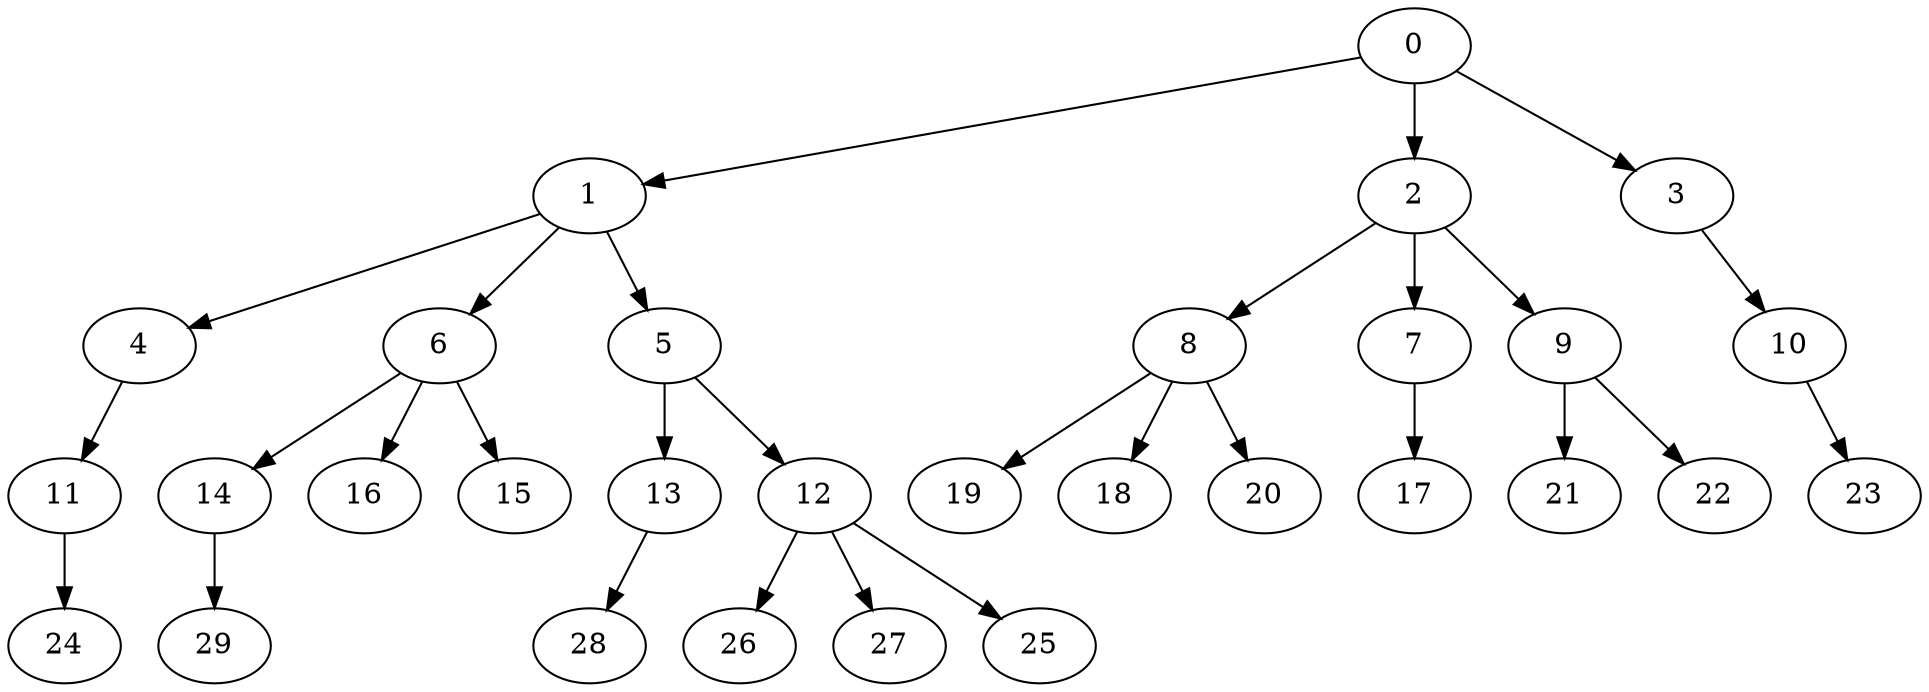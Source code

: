 digraph "OutTree-Unbalanced-MaxBf-3_Nodes_30_CCR_0.10_WeightType_Random_GB" {
	graph ["Duplicate states"=0,
		GraphType=OutTree,
		"Max states in OPEN"=0,
		Modes="120000ms; topo-ordered tasks, ; Pruning: task equivalence, fixed order ready list, ; F-value: ; Optimisation: best schedule length (\
SL) optimisation on equal, ",
		NumberOfTasks=30,
		"Pruned using list schedule length"=1,
		"States removed from OPEN"=0,
		TargetSystem="Homogeneous-8",
		"Time to schedule (ms)"=103,
		"Total idle time"=1145,
		"Total schedule length"=400,
		"Total sequential time"=1661,
		"Total states created"=2
	];
	0	["Finish time"=86,
		Processor=0,
		"Start time"=0,
		Weight=86];
	1	["Finish time"=162,
		Processor=0,
		"Start time"=86,
		Weight=76];
	0 -> 1	[Weight=3];
	2	["Finish time"=126,
		Processor=1,
		"Start time"=88,
		Weight=38];
	0 -> 2	[Weight=2];
	3	["Finish time"=138,
		Processor=5,
		"Start time"=90,
		Weight=48];
	0 -> 3	[Weight=4];
	4	["Finish time"=257,
		Processor=0,
		"Start time"=162,
		Weight=95];
	1 -> 4	[Weight=4];
	6	["Finish time"=245,
		Processor=1,
		"Start time"=169,
		Weight=76];
	1 -> 6	[Weight=7];
	5	["Finish time"=206,
		Processor=3,
		"Start time"=168,
		Weight=38];
	1 -> 5	[Weight=6];
	11	["Finish time"=314,
		Processor=0,
		"Start time"=257,
		Weight=57];
	4 -> 11	[Weight=4];
	8	["Finish time"=196,
		Processor=2,
		"Start time"=129,
		Weight=67];
	2 -> 8	[Weight=3];
	7	["Finish time"=184,
		Processor=4,
		"Start time"=136,
		Weight=48];
	2 -> 7	[Weight=10];
	9	["Finish time"=151,
		Processor=6,
		"Start time"=132,
		Weight=19];
	2 -> 9	[Weight=6];
	14	["Finish time"=312,
		Processor=1,
		"Start time"=245,
		Weight=67];
	6 -> 14	[Weight=9];
	16	["Finish time"=340,
		Processor=2,
		"Start time"=254,
		Weight=86];
	6 -> 16	[Weight=9];
	15	["Finish time"=340,
		Processor=3,
		"Start time"=311,
		Weight=29];
	6 -> 15	[Weight=9];
	19	["Finish time"=301,
		Processor=4,
		"Start time"=206,
		Weight=95];
	8 -> 19	[Weight=10];
	18	["Finish time"=278,
		Processor=5,
		"Start time"=202,
		Weight=76];
	8 -> 18	[Weight=6];
	20	["Finish time"=270,
		Processor=7,
		"Start time"=203,
		Weight=67];
	8 -> 20	[Weight=7];
	13	["Finish time"=244,
		Processor=3,
		"Start time"=206,
		Weight=38];
	5 -> 13	[Weight=4];
	12	["Finish time"=244,
		Processor=2,
		"Start time"=215,
		Weight=29];
	5 -> 12	[Weight=9];
	24	["Finish time"=400,
		Processor=0,
		"Start time"=314,
		Weight=86];
	11 -> 24	[Weight=3];
	17	["Finish time"=258,
		Processor=6,
		"Start time"=191,
		Weight=67];
	7 -> 17	[Weight=7];
	28	["Finish time"=311,
		Processor=3,
		"Start time"=244,
		Weight=67];
	13 -> 28	[Weight=4];
	10	["Finish time"=307,
		Processor=5,
		"Start time"=278,
		Weight=29];
	3 -> 10	[Weight=2];
	29	["Finish time"=345,
		Processor=6,
		"Start time"=316,
		Weight=29];
	14 -> 29	[Weight=4];
	26	["Finish time"=327,
		Processor=7,
		"Start time"=270,
		Weight=57];
	12 -> 26	[Weight=9];
	27	["Finish time"=349,
		Processor=4,
		"Start time"=301,
		Weight=48];
	12 -> 27	[Weight=5];
	25	["Finish time"=341,
		Processor=1,
		"Start time"=312,
		Weight=29];
	12 -> 25	[Weight=4];
	21	["Finish time"=315,
		Processor=6,
		"Start time"=258,
		Weight=57];
	9 -> 21	[Weight=3];
	22	["Finish time"=345,
		Processor=5,
		"Start time"=307,
		Weight=38];
	9 -> 22	[Weight=9];
	23	["Finish time"=346,
		Processor=7,
		"Start time"=327,
		Weight=19];
	10 -> 23	[Weight=4];
}
